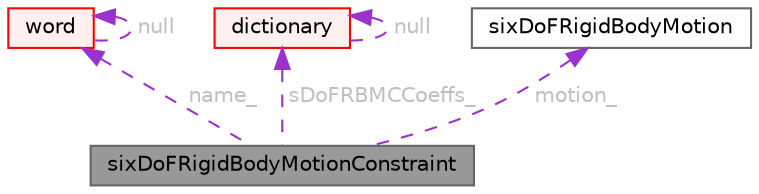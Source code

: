 digraph "sixDoFRigidBodyMotionConstraint"
{
 // LATEX_PDF_SIZE
  bgcolor="transparent";
  edge [fontname=Helvetica,fontsize=10,labelfontname=Helvetica,labelfontsize=10];
  node [fontname=Helvetica,fontsize=10,shape=box,height=0.2,width=0.4];
  Node1 [id="Node000001",label="sixDoFRigidBodyMotionConstraint",height=0.2,width=0.4,color="gray40", fillcolor="grey60", style="filled", fontcolor="black",tooltip="Base class for defining constraints for sixDoF motions."];
  Node2 -> Node1 [id="edge1_Node000001_Node000002",dir="back",color="darkorchid3",style="dashed",tooltip=" ",label=" name_",fontcolor="grey" ];
  Node2 [id="Node000002",label="word",height=0.2,width=0.4,color="red", fillcolor="#FFF0F0", style="filled",URL="$classFoam_1_1word.html",tooltip="A class for handling words, derived from Foam::string."];
  Node2 -> Node2 [id="edge2_Node000002_Node000002",dir="back",color="darkorchid3",style="dashed",tooltip=" ",label=" null",fontcolor="grey" ];
  Node5 -> Node1 [id="edge3_Node000001_Node000005",dir="back",color="darkorchid3",style="dashed",tooltip=" ",label=" sDoFRBMCCoeffs_",fontcolor="grey" ];
  Node5 [id="Node000005",label="dictionary",height=0.2,width=0.4,color="red", fillcolor="#FFF0F0", style="filled",URL="$classFoam_1_1dictionary.html",tooltip="A list of keyword definitions, which are a keyword followed by a number of values (eg,..."];
  Node5 -> Node5 [id="edge4_Node000005_Node000005",dir="back",color="darkorchid3",style="dashed",tooltip=" ",label=" null",fontcolor="grey" ];
  Node11 -> Node1 [id="edge5_Node000001_Node000011",dir="back",color="darkorchid3",style="dashed",tooltip=" ",label=" motion_",fontcolor="grey" ];
  Node11 [id="Node000011",label="sixDoFRigidBodyMotion",height=0.2,width=0.4,color="gray40", fillcolor="white", style="filled",URL="$classFoam_1_1sixDoFRigidBodyMotion.html",tooltip="Six degree of freedom motion for a rigid body."];
}
